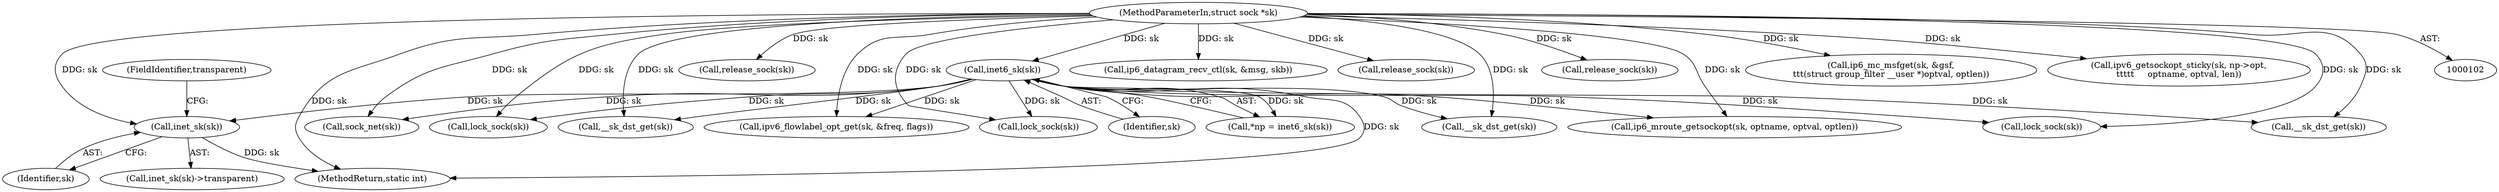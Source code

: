 digraph "0_linux_45f6fad84cc305103b28d73482b344d7f5b76f39_10@pointer" {
"1000757" [label="(Call,inet_sk(sk))"];
"1000113" [label="(Call,inet6_sk(sk))"];
"1000103" [label="(MethodParameterIn,struct sock *sk)"];
"1000759" [label="(FieldIdentifier,transparent)"];
"1000817" [label="(Call,sock_net(sk))"];
"1000583" [label="(Call,lock_sock(sk))"];
"1000114" [label="(Identifier,sk)"];
"1000757" [label="(Call,inet_sk(sk))"];
"1000113" [label="(Call,inet6_sk(sk))"];
"1000758" [label="(Identifier,sk)"];
"1000756" [label="(Call,inet_sk(sk)->transparent)"];
"1000111" [label="(Call,*np = inet6_sk(sk))"];
"1000595" [label="(Call,release_sock(sk))"];
"1000799" [label="(Call,__sk_dst_get(sk))"];
"1000103" [label="(MethodParameterIn,struct sock *sk)"];
"1000716" [label="(Call,__sk_dst_get(sk))"];
"1001032" [label="(MethodReturn,static int)"];
"1000489" [label="(Call,__sk_dst_get(sk))"];
"1000259" [label="(Call,ip6_datagram_recv_ctl(sk, &msg, skb))"];
"1000264" [label="(Call,release_sock(sk))"];
"1000121" [label="(Call,ip6_mroute_getsockopt(sk, optname, optval, optlen))"];
"1000218" [label="(Call,release_sock(sk))"];
"1000250" [label="(Call,lock_sock(sk))"];
"1000210" [label="(Call,ip6_mc_msfget(sk, &gsf,\n\t\t\t(struct group_filter __user *)optval, optlen))"];
"1000587" [label="(Call,ipv6_getsockopt_sticky(sk, np->opt,\n\t\t\t\t\t     optname, optval, len))"];
"1000918" [label="(Call,ipv6_flowlabel_opt_get(sk, &freq, flags))"];
"1000206" [label="(Call,lock_sock(sk))"];
"1000757" -> "1000756"  [label="AST: "];
"1000757" -> "1000758"  [label="CFG: "];
"1000758" -> "1000757"  [label="AST: "];
"1000759" -> "1000757"  [label="CFG: "];
"1000757" -> "1001032"  [label="DDG: sk"];
"1000113" -> "1000757"  [label="DDG: sk"];
"1000103" -> "1000757"  [label="DDG: sk"];
"1000113" -> "1000111"  [label="AST: "];
"1000113" -> "1000114"  [label="CFG: "];
"1000114" -> "1000113"  [label="AST: "];
"1000111" -> "1000113"  [label="CFG: "];
"1000113" -> "1001032"  [label="DDG: sk"];
"1000113" -> "1000111"  [label="DDG: sk"];
"1000103" -> "1000113"  [label="DDG: sk"];
"1000113" -> "1000121"  [label="DDG: sk"];
"1000113" -> "1000206"  [label="DDG: sk"];
"1000113" -> "1000250"  [label="DDG: sk"];
"1000113" -> "1000489"  [label="DDG: sk"];
"1000113" -> "1000583"  [label="DDG: sk"];
"1000113" -> "1000716"  [label="DDG: sk"];
"1000113" -> "1000799"  [label="DDG: sk"];
"1000113" -> "1000817"  [label="DDG: sk"];
"1000113" -> "1000918"  [label="DDG: sk"];
"1000103" -> "1000102"  [label="AST: "];
"1000103" -> "1001032"  [label="DDG: sk"];
"1000103" -> "1000121"  [label="DDG: sk"];
"1000103" -> "1000206"  [label="DDG: sk"];
"1000103" -> "1000210"  [label="DDG: sk"];
"1000103" -> "1000218"  [label="DDG: sk"];
"1000103" -> "1000250"  [label="DDG: sk"];
"1000103" -> "1000259"  [label="DDG: sk"];
"1000103" -> "1000264"  [label="DDG: sk"];
"1000103" -> "1000489"  [label="DDG: sk"];
"1000103" -> "1000583"  [label="DDG: sk"];
"1000103" -> "1000587"  [label="DDG: sk"];
"1000103" -> "1000595"  [label="DDG: sk"];
"1000103" -> "1000716"  [label="DDG: sk"];
"1000103" -> "1000799"  [label="DDG: sk"];
"1000103" -> "1000817"  [label="DDG: sk"];
"1000103" -> "1000918"  [label="DDG: sk"];
}
